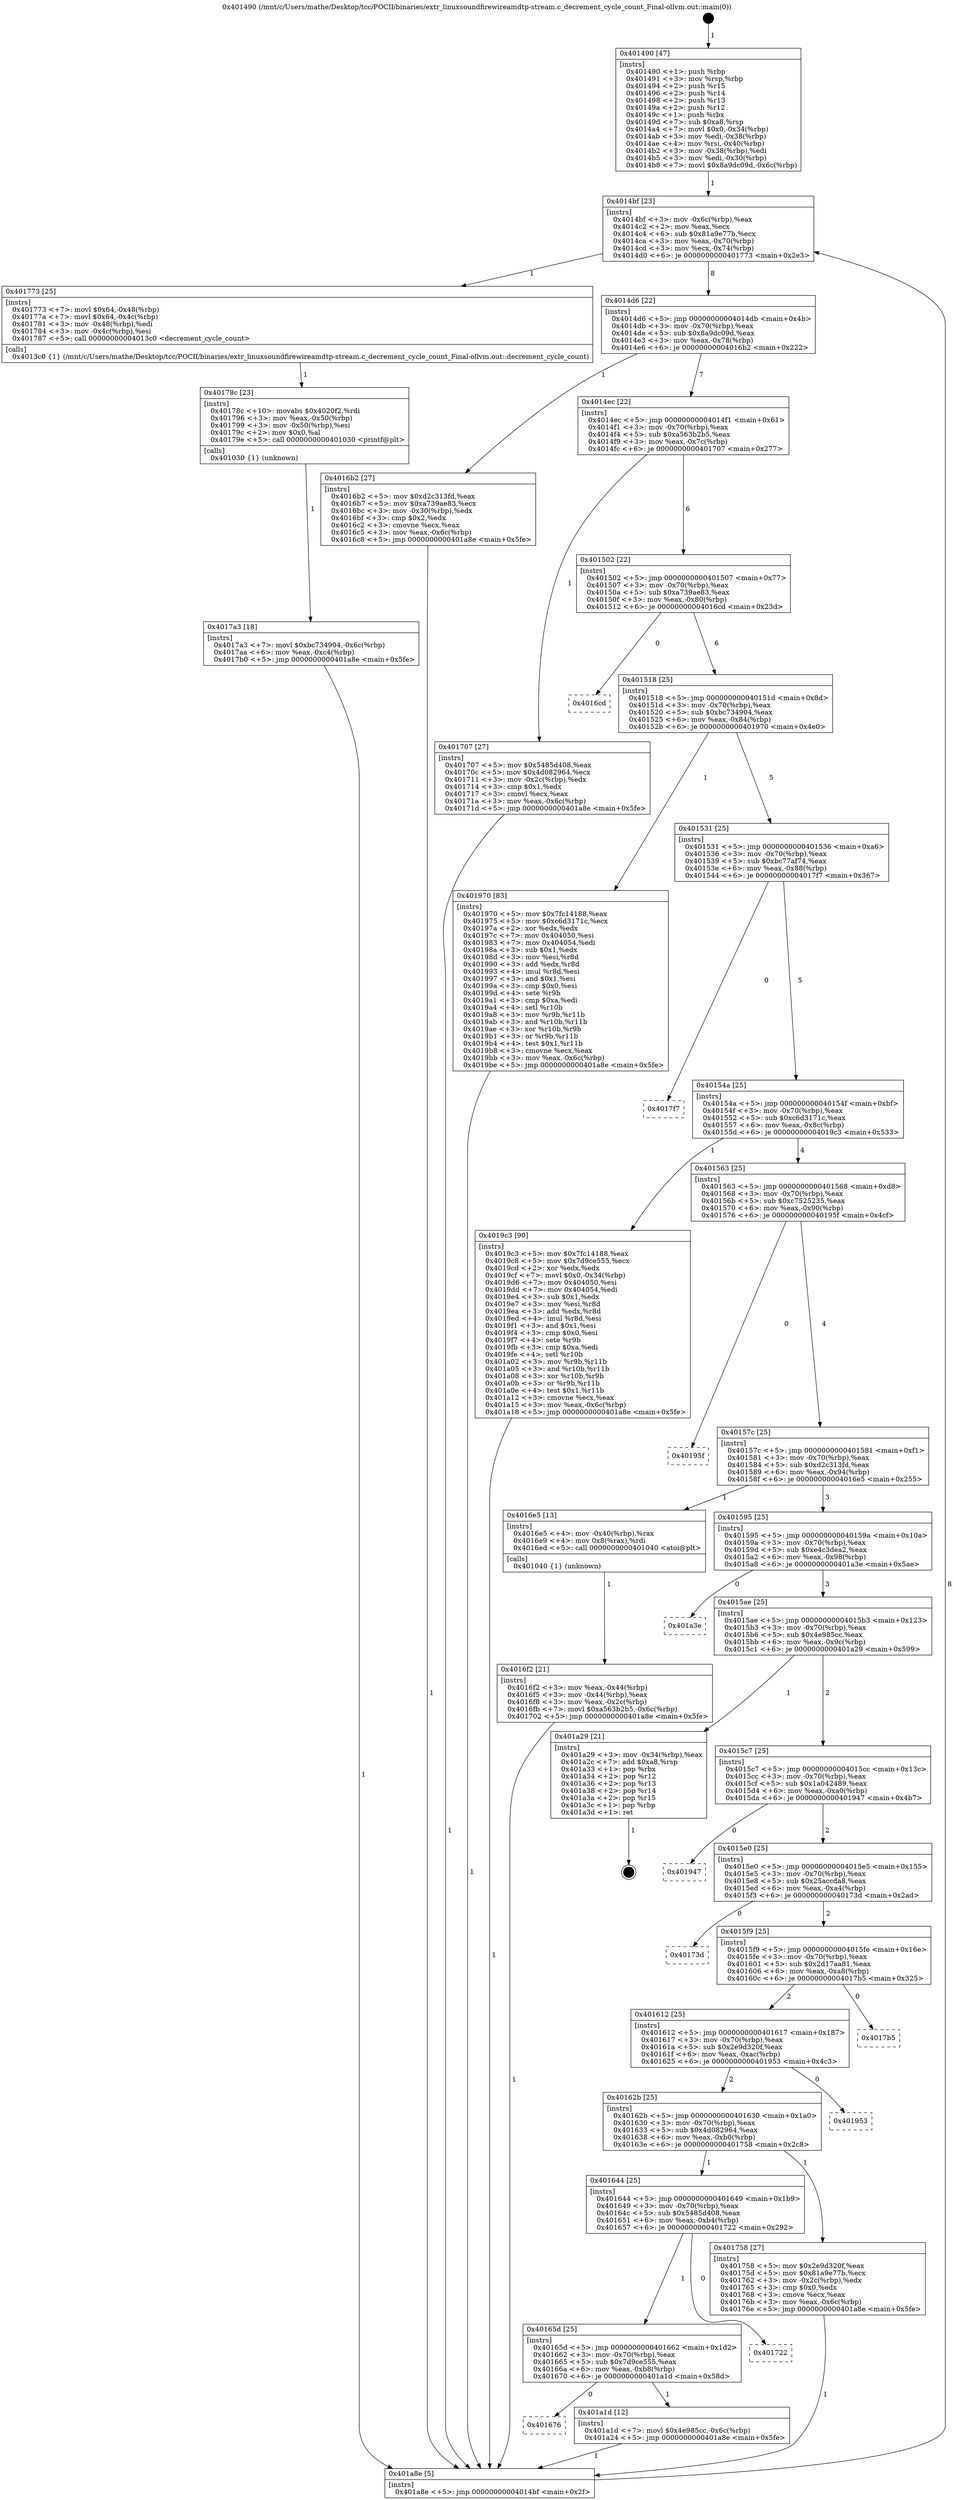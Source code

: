 digraph "0x401490" {
  label = "0x401490 (/mnt/c/Users/mathe/Desktop/tcc/POCII/binaries/extr_linuxsoundfirewireamdtp-stream.c_decrement_cycle_count_Final-ollvm.out::main(0))"
  labelloc = "t"
  node[shape=record]

  Entry [label="",width=0.3,height=0.3,shape=circle,fillcolor=black,style=filled]
  "0x4014bf" [label="{
     0x4014bf [23]\l
     | [instrs]\l
     &nbsp;&nbsp;0x4014bf \<+3\>: mov -0x6c(%rbp),%eax\l
     &nbsp;&nbsp;0x4014c2 \<+2\>: mov %eax,%ecx\l
     &nbsp;&nbsp;0x4014c4 \<+6\>: sub $0x81a9e77b,%ecx\l
     &nbsp;&nbsp;0x4014ca \<+3\>: mov %eax,-0x70(%rbp)\l
     &nbsp;&nbsp;0x4014cd \<+3\>: mov %ecx,-0x74(%rbp)\l
     &nbsp;&nbsp;0x4014d0 \<+6\>: je 0000000000401773 \<main+0x2e3\>\l
  }"]
  "0x401773" [label="{
     0x401773 [25]\l
     | [instrs]\l
     &nbsp;&nbsp;0x401773 \<+7\>: movl $0x64,-0x48(%rbp)\l
     &nbsp;&nbsp;0x40177a \<+7\>: movl $0x64,-0x4c(%rbp)\l
     &nbsp;&nbsp;0x401781 \<+3\>: mov -0x48(%rbp),%edi\l
     &nbsp;&nbsp;0x401784 \<+3\>: mov -0x4c(%rbp),%esi\l
     &nbsp;&nbsp;0x401787 \<+5\>: call 00000000004013c0 \<decrement_cycle_count\>\l
     | [calls]\l
     &nbsp;&nbsp;0x4013c0 \{1\} (/mnt/c/Users/mathe/Desktop/tcc/POCII/binaries/extr_linuxsoundfirewireamdtp-stream.c_decrement_cycle_count_Final-ollvm.out::decrement_cycle_count)\l
  }"]
  "0x4014d6" [label="{
     0x4014d6 [22]\l
     | [instrs]\l
     &nbsp;&nbsp;0x4014d6 \<+5\>: jmp 00000000004014db \<main+0x4b\>\l
     &nbsp;&nbsp;0x4014db \<+3\>: mov -0x70(%rbp),%eax\l
     &nbsp;&nbsp;0x4014de \<+5\>: sub $0x8a9dc09d,%eax\l
     &nbsp;&nbsp;0x4014e3 \<+3\>: mov %eax,-0x78(%rbp)\l
     &nbsp;&nbsp;0x4014e6 \<+6\>: je 00000000004016b2 \<main+0x222\>\l
  }"]
  Exit [label="",width=0.3,height=0.3,shape=circle,fillcolor=black,style=filled,peripheries=2]
  "0x4016b2" [label="{
     0x4016b2 [27]\l
     | [instrs]\l
     &nbsp;&nbsp;0x4016b2 \<+5\>: mov $0xd2c313fd,%eax\l
     &nbsp;&nbsp;0x4016b7 \<+5\>: mov $0xa739ae83,%ecx\l
     &nbsp;&nbsp;0x4016bc \<+3\>: mov -0x30(%rbp),%edx\l
     &nbsp;&nbsp;0x4016bf \<+3\>: cmp $0x2,%edx\l
     &nbsp;&nbsp;0x4016c2 \<+3\>: cmovne %ecx,%eax\l
     &nbsp;&nbsp;0x4016c5 \<+3\>: mov %eax,-0x6c(%rbp)\l
     &nbsp;&nbsp;0x4016c8 \<+5\>: jmp 0000000000401a8e \<main+0x5fe\>\l
  }"]
  "0x4014ec" [label="{
     0x4014ec [22]\l
     | [instrs]\l
     &nbsp;&nbsp;0x4014ec \<+5\>: jmp 00000000004014f1 \<main+0x61\>\l
     &nbsp;&nbsp;0x4014f1 \<+3\>: mov -0x70(%rbp),%eax\l
     &nbsp;&nbsp;0x4014f4 \<+5\>: sub $0xa563b2b5,%eax\l
     &nbsp;&nbsp;0x4014f9 \<+3\>: mov %eax,-0x7c(%rbp)\l
     &nbsp;&nbsp;0x4014fc \<+6\>: je 0000000000401707 \<main+0x277\>\l
  }"]
  "0x401a8e" [label="{
     0x401a8e [5]\l
     | [instrs]\l
     &nbsp;&nbsp;0x401a8e \<+5\>: jmp 00000000004014bf \<main+0x2f\>\l
  }"]
  "0x401490" [label="{
     0x401490 [47]\l
     | [instrs]\l
     &nbsp;&nbsp;0x401490 \<+1\>: push %rbp\l
     &nbsp;&nbsp;0x401491 \<+3\>: mov %rsp,%rbp\l
     &nbsp;&nbsp;0x401494 \<+2\>: push %r15\l
     &nbsp;&nbsp;0x401496 \<+2\>: push %r14\l
     &nbsp;&nbsp;0x401498 \<+2\>: push %r13\l
     &nbsp;&nbsp;0x40149a \<+2\>: push %r12\l
     &nbsp;&nbsp;0x40149c \<+1\>: push %rbx\l
     &nbsp;&nbsp;0x40149d \<+7\>: sub $0xa8,%rsp\l
     &nbsp;&nbsp;0x4014a4 \<+7\>: movl $0x0,-0x34(%rbp)\l
     &nbsp;&nbsp;0x4014ab \<+3\>: mov %edi,-0x38(%rbp)\l
     &nbsp;&nbsp;0x4014ae \<+4\>: mov %rsi,-0x40(%rbp)\l
     &nbsp;&nbsp;0x4014b2 \<+3\>: mov -0x38(%rbp),%edi\l
     &nbsp;&nbsp;0x4014b5 \<+3\>: mov %edi,-0x30(%rbp)\l
     &nbsp;&nbsp;0x4014b8 \<+7\>: movl $0x8a9dc09d,-0x6c(%rbp)\l
  }"]
  "0x401676" [label="{
     0x401676\l
  }", style=dashed]
  "0x401707" [label="{
     0x401707 [27]\l
     | [instrs]\l
     &nbsp;&nbsp;0x401707 \<+5\>: mov $0x5485d408,%eax\l
     &nbsp;&nbsp;0x40170c \<+5\>: mov $0x4d082964,%ecx\l
     &nbsp;&nbsp;0x401711 \<+3\>: mov -0x2c(%rbp),%edx\l
     &nbsp;&nbsp;0x401714 \<+3\>: cmp $0x1,%edx\l
     &nbsp;&nbsp;0x401717 \<+3\>: cmovl %ecx,%eax\l
     &nbsp;&nbsp;0x40171a \<+3\>: mov %eax,-0x6c(%rbp)\l
     &nbsp;&nbsp;0x40171d \<+5\>: jmp 0000000000401a8e \<main+0x5fe\>\l
  }"]
  "0x401502" [label="{
     0x401502 [22]\l
     | [instrs]\l
     &nbsp;&nbsp;0x401502 \<+5\>: jmp 0000000000401507 \<main+0x77\>\l
     &nbsp;&nbsp;0x401507 \<+3\>: mov -0x70(%rbp),%eax\l
     &nbsp;&nbsp;0x40150a \<+5\>: sub $0xa739ae83,%eax\l
     &nbsp;&nbsp;0x40150f \<+3\>: mov %eax,-0x80(%rbp)\l
     &nbsp;&nbsp;0x401512 \<+6\>: je 00000000004016cd \<main+0x23d\>\l
  }"]
  "0x401a1d" [label="{
     0x401a1d [12]\l
     | [instrs]\l
     &nbsp;&nbsp;0x401a1d \<+7\>: movl $0x4e985cc,-0x6c(%rbp)\l
     &nbsp;&nbsp;0x401a24 \<+5\>: jmp 0000000000401a8e \<main+0x5fe\>\l
  }"]
  "0x4016cd" [label="{
     0x4016cd\l
  }", style=dashed]
  "0x401518" [label="{
     0x401518 [25]\l
     | [instrs]\l
     &nbsp;&nbsp;0x401518 \<+5\>: jmp 000000000040151d \<main+0x8d\>\l
     &nbsp;&nbsp;0x40151d \<+3\>: mov -0x70(%rbp),%eax\l
     &nbsp;&nbsp;0x401520 \<+5\>: sub $0xbc734904,%eax\l
     &nbsp;&nbsp;0x401525 \<+6\>: mov %eax,-0x84(%rbp)\l
     &nbsp;&nbsp;0x40152b \<+6\>: je 0000000000401970 \<main+0x4e0\>\l
  }"]
  "0x40165d" [label="{
     0x40165d [25]\l
     | [instrs]\l
     &nbsp;&nbsp;0x40165d \<+5\>: jmp 0000000000401662 \<main+0x1d2\>\l
     &nbsp;&nbsp;0x401662 \<+3\>: mov -0x70(%rbp),%eax\l
     &nbsp;&nbsp;0x401665 \<+5\>: sub $0x7d9ce555,%eax\l
     &nbsp;&nbsp;0x40166a \<+6\>: mov %eax,-0xb8(%rbp)\l
     &nbsp;&nbsp;0x401670 \<+6\>: je 0000000000401a1d \<main+0x58d\>\l
  }"]
  "0x401970" [label="{
     0x401970 [83]\l
     | [instrs]\l
     &nbsp;&nbsp;0x401970 \<+5\>: mov $0x7fc14188,%eax\l
     &nbsp;&nbsp;0x401975 \<+5\>: mov $0xc6d3171c,%ecx\l
     &nbsp;&nbsp;0x40197a \<+2\>: xor %edx,%edx\l
     &nbsp;&nbsp;0x40197c \<+7\>: mov 0x404050,%esi\l
     &nbsp;&nbsp;0x401983 \<+7\>: mov 0x404054,%edi\l
     &nbsp;&nbsp;0x40198a \<+3\>: sub $0x1,%edx\l
     &nbsp;&nbsp;0x40198d \<+3\>: mov %esi,%r8d\l
     &nbsp;&nbsp;0x401990 \<+3\>: add %edx,%r8d\l
     &nbsp;&nbsp;0x401993 \<+4\>: imul %r8d,%esi\l
     &nbsp;&nbsp;0x401997 \<+3\>: and $0x1,%esi\l
     &nbsp;&nbsp;0x40199a \<+3\>: cmp $0x0,%esi\l
     &nbsp;&nbsp;0x40199d \<+4\>: sete %r9b\l
     &nbsp;&nbsp;0x4019a1 \<+3\>: cmp $0xa,%edi\l
     &nbsp;&nbsp;0x4019a4 \<+4\>: setl %r10b\l
     &nbsp;&nbsp;0x4019a8 \<+3\>: mov %r9b,%r11b\l
     &nbsp;&nbsp;0x4019ab \<+3\>: and %r10b,%r11b\l
     &nbsp;&nbsp;0x4019ae \<+3\>: xor %r10b,%r9b\l
     &nbsp;&nbsp;0x4019b1 \<+3\>: or %r9b,%r11b\l
     &nbsp;&nbsp;0x4019b4 \<+4\>: test $0x1,%r11b\l
     &nbsp;&nbsp;0x4019b8 \<+3\>: cmovne %ecx,%eax\l
     &nbsp;&nbsp;0x4019bb \<+3\>: mov %eax,-0x6c(%rbp)\l
     &nbsp;&nbsp;0x4019be \<+5\>: jmp 0000000000401a8e \<main+0x5fe\>\l
  }"]
  "0x401531" [label="{
     0x401531 [25]\l
     | [instrs]\l
     &nbsp;&nbsp;0x401531 \<+5\>: jmp 0000000000401536 \<main+0xa6\>\l
     &nbsp;&nbsp;0x401536 \<+3\>: mov -0x70(%rbp),%eax\l
     &nbsp;&nbsp;0x401539 \<+5\>: sub $0xbc77af74,%eax\l
     &nbsp;&nbsp;0x40153e \<+6\>: mov %eax,-0x88(%rbp)\l
     &nbsp;&nbsp;0x401544 \<+6\>: je 00000000004017f7 \<main+0x367\>\l
  }"]
  "0x401722" [label="{
     0x401722\l
  }", style=dashed]
  "0x4017f7" [label="{
     0x4017f7\l
  }", style=dashed]
  "0x40154a" [label="{
     0x40154a [25]\l
     | [instrs]\l
     &nbsp;&nbsp;0x40154a \<+5\>: jmp 000000000040154f \<main+0xbf\>\l
     &nbsp;&nbsp;0x40154f \<+3\>: mov -0x70(%rbp),%eax\l
     &nbsp;&nbsp;0x401552 \<+5\>: sub $0xc6d3171c,%eax\l
     &nbsp;&nbsp;0x401557 \<+6\>: mov %eax,-0x8c(%rbp)\l
     &nbsp;&nbsp;0x40155d \<+6\>: je 00000000004019c3 \<main+0x533\>\l
  }"]
  "0x4017a3" [label="{
     0x4017a3 [18]\l
     | [instrs]\l
     &nbsp;&nbsp;0x4017a3 \<+7\>: movl $0xbc734904,-0x6c(%rbp)\l
     &nbsp;&nbsp;0x4017aa \<+6\>: mov %eax,-0xc4(%rbp)\l
     &nbsp;&nbsp;0x4017b0 \<+5\>: jmp 0000000000401a8e \<main+0x5fe\>\l
  }"]
  "0x4019c3" [label="{
     0x4019c3 [90]\l
     | [instrs]\l
     &nbsp;&nbsp;0x4019c3 \<+5\>: mov $0x7fc14188,%eax\l
     &nbsp;&nbsp;0x4019c8 \<+5\>: mov $0x7d9ce555,%ecx\l
     &nbsp;&nbsp;0x4019cd \<+2\>: xor %edx,%edx\l
     &nbsp;&nbsp;0x4019cf \<+7\>: movl $0x0,-0x34(%rbp)\l
     &nbsp;&nbsp;0x4019d6 \<+7\>: mov 0x404050,%esi\l
     &nbsp;&nbsp;0x4019dd \<+7\>: mov 0x404054,%edi\l
     &nbsp;&nbsp;0x4019e4 \<+3\>: sub $0x1,%edx\l
     &nbsp;&nbsp;0x4019e7 \<+3\>: mov %esi,%r8d\l
     &nbsp;&nbsp;0x4019ea \<+3\>: add %edx,%r8d\l
     &nbsp;&nbsp;0x4019ed \<+4\>: imul %r8d,%esi\l
     &nbsp;&nbsp;0x4019f1 \<+3\>: and $0x1,%esi\l
     &nbsp;&nbsp;0x4019f4 \<+3\>: cmp $0x0,%esi\l
     &nbsp;&nbsp;0x4019f7 \<+4\>: sete %r9b\l
     &nbsp;&nbsp;0x4019fb \<+3\>: cmp $0xa,%edi\l
     &nbsp;&nbsp;0x4019fe \<+4\>: setl %r10b\l
     &nbsp;&nbsp;0x401a02 \<+3\>: mov %r9b,%r11b\l
     &nbsp;&nbsp;0x401a05 \<+3\>: and %r10b,%r11b\l
     &nbsp;&nbsp;0x401a08 \<+3\>: xor %r10b,%r9b\l
     &nbsp;&nbsp;0x401a0b \<+3\>: or %r9b,%r11b\l
     &nbsp;&nbsp;0x401a0e \<+4\>: test $0x1,%r11b\l
     &nbsp;&nbsp;0x401a12 \<+3\>: cmovne %ecx,%eax\l
     &nbsp;&nbsp;0x401a15 \<+3\>: mov %eax,-0x6c(%rbp)\l
     &nbsp;&nbsp;0x401a18 \<+5\>: jmp 0000000000401a8e \<main+0x5fe\>\l
  }"]
  "0x401563" [label="{
     0x401563 [25]\l
     | [instrs]\l
     &nbsp;&nbsp;0x401563 \<+5\>: jmp 0000000000401568 \<main+0xd8\>\l
     &nbsp;&nbsp;0x401568 \<+3\>: mov -0x70(%rbp),%eax\l
     &nbsp;&nbsp;0x40156b \<+5\>: sub $0xc7525235,%eax\l
     &nbsp;&nbsp;0x401570 \<+6\>: mov %eax,-0x90(%rbp)\l
     &nbsp;&nbsp;0x401576 \<+6\>: je 000000000040195f \<main+0x4cf\>\l
  }"]
  "0x40178c" [label="{
     0x40178c [23]\l
     | [instrs]\l
     &nbsp;&nbsp;0x40178c \<+10\>: movabs $0x4020f2,%rdi\l
     &nbsp;&nbsp;0x401796 \<+3\>: mov %eax,-0x50(%rbp)\l
     &nbsp;&nbsp;0x401799 \<+3\>: mov -0x50(%rbp),%esi\l
     &nbsp;&nbsp;0x40179c \<+2\>: mov $0x0,%al\l
     &nbsp;&nbsp;0x40179e \<+5\>: call 0000000000401030 \<printf@plt\>\l
     | [calls]\l
     &nbsp;&nbsp;0x401030 \{1\} (unknown)\l
  }"]
  "0x40195f" [label="{
     0x40195f\l
  }", style=dashed]
  "0x40157c" [label="{
     0x40157c [25]\l
     | [instrs]\l
     &nbsp;&nbsp;0x40157c \<+5\>: jmp 0000000000401581 \<main+0xf1\>\l
     &nbsp;&nbsp;0x401581 \<+3\>: mov -0x70(%rbp),%eax\l
     &nbsp;&nbsp;0x401584 \<+5\>: sub $0xd2c313fd,%eax\l
     &nbsp;&nbsp;0x401589 \<+6\>: mov %eax,-0x94(%rbp)\l
     &nbsp;&nbsp;0x40158f \<+6\>: je 00000000004016e5 \<main+0x255\>\l
  }"]
  "0x401644" [label="{
     0x401644 [25]\l
     | [instrs]\l
     &nbsp;&nbsp;0x401644 \<+5\>: jmp 0000000000401649 \<main+0x1b9\>\l
     &nbsp;&nbsp;0x401649 \<+3\>: mov -0x70(%rbp),%eax\l
     &nbsp;&nbsp;0x40164c \<+5\>: sub $0x5485d408,%eax\l
     &nbsp;&nbsp;0x401651 \<+6\>: mov %eax,-0xb4(%rbp)\l
     &nbsp;&nbsp;0x401657 \<+6\>: je 0000000000401722 \<main+0x292\>\l
  }"]
  "0x4016e5" [label="{
     0x4016e5 [13]\l
     | [instrs]\l
     &nbsp;&nbsp;0x4016e5 \<+4\>: mov -0x40(%rbp),%rax\l
     &nbsp;&nbsp;0x4016e9 \<+4\>: mov 0x8(%rax),%rdi\l
     &nbsp;&nbsp;0x4016ed \<+5\>: call 0000000000401040 \<atoi@plt\>\l
     | [calls]\l
     &nbsp;&nbsp;0x401040 \{1\} (unknown)\l
  }"]
  "0x401595" [label="{
     0x401595 [25]\l
     | [instrs]\l
     &nbsp;&nbsp;0x401595 \<+5\>: jmp 000000000040159a \<main+0x10a\>\l
     &nbsp;&nbsp;0x40159a \<+3\>: mov -0x70(%rbp),%eax\l
     &nbsp;&nbsp;0x40159d \<+5\>: sub $0xe4c3dea2,%eax\l
     &nbsp;&nbsp;0x4015a2 \<+6\>: mov %eax,-0x98(%rbp)\l
     &nbsp;&nbsp;0x4015a8 \<+6\>: je 0000000000401a3e \<main+0x5ae\>\l
  }"]
  "0x4016f2" [label="{
     0x4016f2 [21]\l
     | [instrs]\l
     &nbsp;&nbsp;0x4016f2 \<+3\>: mov %eax,-0x44(%rbp)\l
     &nbsp;&nbsp;0x4016f5 \<+3\>: mov -0x44(%rbp),%eax\l
     &nbsp;&nbsp;0x4016f8 \<+3\>: mov %eax,-0x2c(%rbp)\l
     &nbsp;&nbsp;0x4016fb \<+7\>: movl $0xa563b2b5,-0x6c(%rbp)\l
     &nbsp;&nbsp;0x401702 \<+5\>: jmp 0000000000401a8e \<main+0x5fe\>\l
  }"]
  "0x401758" [label="{
     0x401758 [27]\l
     | [instrs]\l
     &nbsp;&nbsp;0x401758 \<+5\>: mov $0x2e9d320f,%eax\l
     &nbsp;&nbsp;0x40175d \<+5\>: mov $0x81a9e77b,%ecx\l
     &nbsp;&nbsp;0x401762 \<+3\>: mov -0x2c(%rbp),%edx\l
     &nbsp;&nbsp;0x401765 \<+3\>: cmp $0x0,%edx\l
     &nbsp;&nbsp;0x401768 \<+3\>: cmove %ecx,%eax\l
     &nbsp;&nbsp;0x40176b \<+3\>: mov %eax,-0x6c(%rbp)\l
     &nbsp;&nbsp;0x40176e \<+5\>: jmp 0000000000401a8e \<main+0x5fe\>\l
  }"]
  "0x401a3e" [label="{
     0x401a3e\l
  }", style=dashed]
  "0x4015ae" [label="{
     0x4015ae [25]\l
     | [instrs]\l
     &nbsp;&nbsp;0x4015ae \<+5\>: jmp 00000000004015b3 \<main+0x123\>\l
     &nbsp;&nbsp;0x4015b3 \<+3\>: mov -0x70(%rbp),%eax\l
     &nbsp;&nbsp;0x4015b6 \<+5\>: sub $0x4e985cc,%eax\l
     &nbsp;&nbsp;0x4015bb \<+6\>: mov %eax,-0x9c(%rbp)\l
     &nbsp;&nbsp;0x4015c1 \<+6\>: je 0000000000401a29 \<main+0x599\>\l
  }"]
  "0x40162b" [label="{
     0x40162b [25]\l
     | [instrs]\l
     &nbsp;&nbsp;0x40162b \<+5\>: jmp 0000000000401630 \<main+0x1a0\>\l
     &nbsp;&nbsp;0x401630 \<+3\>: mov -0x70(%rbp),%eax\l
     &nbsp;&nbsp;0x401633 \<+5\>: sub $0x4d082964,%eax\l
     &nbsp;&nbsp;0x401638 \<+6\>: mov %eax,-0xb0(%rbp)\l
     &nbsp;&nbsp;0x40163e \<+6\>: je 0000000000401758 \<main+0x2c8\>\l
  }"]
  "0x401a29" [label="{
     0x401a29 [21]\l
     | [instrs]\l
     &nbsp;&nbsp;0x401a29 \<+3\>: mov -0x34(%rbp),%eax\l
     &nbsp;&nbsp;0x401a2c \<+7\>: add $0xa8,%rsp\l
     &nbsp;&nbsp;0x401a33 \<+1\>: pop %rbx\l
     &nbsp;&nbsp;0x401a34 \<+2\>: pop %r12\l
     &nbsp;&nbsp;0x401a36 \<+2\>: pop %r13\l
     &nbsp;&nbsp;0x401a38 \<+2\>: pop %r14\l
     &nbsp;&nbsp;0x401a3a \<+2\>: pop %r15\l
     &nbsp;&nbsp;0x401a3c \<+1\>: pop %rbp\l
     &nbsp;&nbsp;0x401a3d \<+1\>: ret\l
  }"]
  "0x4015c7" [label="{
     0x4015c7 [25]\l
     | [instrs]\l
     &nbsp;&nbsp;0x4015c7 \<+5\>: jmp 00000000004015cc \<main+0x13c\>\l
     &nbsp;&nbsp;0x4015cc \<+3\>: mov -0x70(%rbp),%eax\l
     &nbsp;&nbsp;0x4015cf \<+5\>: sub $0x1a042489,%eax\l
     &nbsp;&nbsp;0x4015d4 \<+6\>: mov %eax,-0xa0(%rbp)\l
     &nbsp;&nbsp;0x4015da \<+6\>: je 0000000000401947 \<main+0x4b7\>\l
  }"]
  "0x401953" [label="{
     0x401953\l
  }", style=dashed]
  "0x401947" [label="{
     0x401947\l
  }", style=dashed]
  "0x4015e0" [label="{
     0x4015e0 [25]\l
     | [instrs]\l
     &nbsp;&nbsp;0x4015e0 \<+5\>: jmp 00000000004015e5 \<main+0x155\>\l
     &nbsp;&nbsp;0x4015e5 \<+3\>: mov -0x70(%rbp),%eax\l
     &nbsp;&nbsp;0x4015e8 \<+5\>: sub $0x25accda8,%eax\l
     &nbsp;&nbsp;0x4015ed \<+6\>: mov %eax,-0xa4(%rbp)\l
     &nbsp;&nbsp;0x4015f3 \<+6\>: je 000000000040173d \<main+0x2ad\>\l
  }"]
  "0x401612" [label="{
     0x401612 [25]\l
     | [instrs]\l
     &nbsp;&nbsp;0x401612 \<+5\>: jmp 0000000000401617 \<main+0x187\>\l
     &nbsp;&nbsp;0x401617 \<+3\>: mov -0x70(%rbp),%eax\l
     &nbsp;&nbsp;0x40161a \<+5\>: sub $0x2e9d320f,%eax\l
     &nbsp;&nbsp;0x40161f \<+6\>: mov %eax,-0xac(%rbp)\l
     &nbsp;&nbsp;0x401625 \<+6\>: je 0000000000401953 \<main+0x4c3\>\l
  }"]
  "0x40173d" [label="{
     0x40173d\l
  }", style=dashed]
  "0x4015f9" [label="{
     0x4015f9 [25]\l
     | [instrs]\l
     &nbsp;&nbsp;0x4015f9 \<+5\>: jmp 00000000004015fe \<main+0x16e\>\l
     &nbsp;&nbsp;0x4015fe \<+3\>: mov -0x70(%rbp),%eax\l
     &nbsp;&nbsp;0x401601 \<+5\>: sub $0x2d17aa81,%eax\l
     &nbsp;&nbsp;0x401606 \<+6\>: mov %eax,-0xa8(%rbp)\l
     &nbsp;&nbsp;0x40160c \<+6\>: je 00000000004017b5 \<main+0x325\>\l
  }"]
  "0x4017b5" [label="{
     0x4017b5\l
  }", style=dashed]
  Entry -> "0x401490" [label=" 1"]
  "0x4014bf" -> "0x401773" [label=" 1"]
  "0x4014bf" -> "0x4014d6" [label=" 8"]
  "0x401a29" -> Exit [label=" 1"]
  "0x4014d6" -> "0x4016b2" [label=" 1"]
  "0x4014d6" -> "0x4014ec" [label=" 7"]
  "0x4016b2" -> "0x401a8e" [label=" 1"]
  "0x401490" -> "0x4014bf" [label=" 1"]
  "0x401a8e" -> "0x4014bf" [label=" 8"]
  "0x401a1d" -> "0x401a8e" [label=" 1"]
  "0x4014ec" -> "0x401707" [label=" 1"]
  "0x4014ec" -> "0x401502" [label=" 6"]
  "0x40165d" -> "0x401676" [label=" 0"]
  "0x401502" -> "0x4016cd" [label=" 0"]
  "0x401502" -> "0x401518" [label=" 6"]
  "0x40165d" -> "0x401a1d" [label=" 1"]
  "0x401518" -> "0x401970" [label=" 1"]
  "0x401518" -> "0x401531" [label=" 5"]
  "0x401644" -> "0x40165d" [label=" 1"]
  "0x401531" -> "0x4017f7" [label=" 0"]
  "0x401531" -> "0x40154a" [label=" 5"]
  "0x401644" -> "0x401722" [label=" 0"]
  "0x40154a" -> "0x4019c3" [label=" 1"]
  "0x40154a" -> "0x401563" [label=" 4"]
  "0x4019c3" -> "0x401a8e" [label=" 1"]
  "0x401563" -> "0x40195f" [label=" 0"]
  "0x401563" -> "0x40157c" [label=" 4"]
  "0x401970" -> "0x401a8e" [label=" 1"]
  "0x40157c" -> "0x4016e5" [label=" 1"]
  "0x40157c" -> "0x401595" [label=" 3"]
  "0x4016e5" -> "0x4016f2" [label=" 1"]
  "0x4016f2" -> "0x401a8e" [label=" 1"]
  "0x401707" -> "0x401a8e" [label=" 1"]
  "0x4017a3" -> "0x401a8e" [label=" 1"]
  "0x401595" -> "0x401a3e" [label=" 0"]
  "0x401595" -> "0x4015ae" [label=" 3"]
  "0x40178c" -> "0x4017a3" [label=" 1"]
  "0x4015ae" -> "0x401a29" [label=" 1"]
  "0x4015ae" -> "0x4015c7" [label=" 2"]
  "0x401758" -> "0x401a8e" [label=" 1"]
  "0x4015c7" -> "0x401947" [label=" 0"]
  "0x4015c7" -> "0x4015e0" [label=" 2"]
  "0x40162b" -> "0x401644" [label=" 1"]
  "0x4015e0" -> "0x40173d" [label=" 0"]
  "0x4015e0" -> "0x4015f9" [label=" 2"]
  "0x401773" -> "0x40178c" [label=" 1"]
  "0x4015f9" -> "0x4017b5" [label=" 0"]
  "0x4015f9" -> "0x401612" [label=" 2"]
  "0x40162b" -> "0x401758" [label=" 1"]
  "0x401612" -> "0x401953" [label=" 0"]
  "0x401612" -> "0x40162b" [label=" 2"]
}
